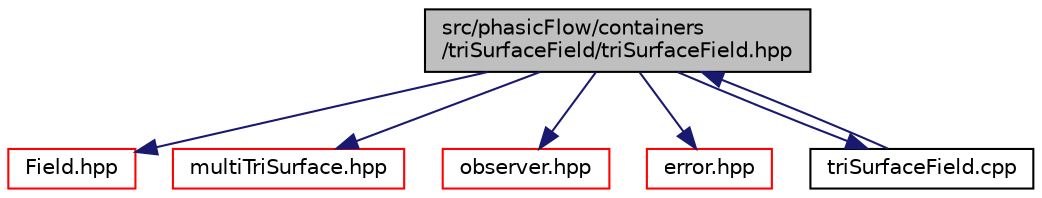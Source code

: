 digraph "src/phasicFlow/containers/triSurfaceField/triSurfaceField.hpp"
{
 // LATEX_PDF_SIZE
  edge [fontname="Helvetica",fontsize="10",labelfontname="Helvetica",labelfontsize="10"];
  node [fontname="Helvetica",fontsize="10",shape=record];
  Node1 [label="src/phasicFlow/containers\l/triSurfaceField/triSurfaceField.hpp",height=0.2,width=0.4,color="black", fillcolor="grey75", style="filled", fontcolor="black",tooltip=" "];
  Node1 -> Node2 [color="midnightblue",fontsize="10",style="solid",fontname="Helvetica"];
  Node2 [label="Field.hpp",height=0.2,width=0.4,color="red", fillcolor="white", style="filled",URL="$Field_8hpp.html",tooltip=" "];
  Node1 -> Node94 [color="midnightblue",fontsize="10",style="solid",fontname="Helvetica"];
  Node94 [label="multiTriSurface.hpp",height=0.2,width=0.4,color="red", fillcolor="white", style="filled",URL="$multiTriSurface_8hpp.html",tooltip=" "];
  Node1 -> Node108 [color="midnightblue",fontsize="10",style="solid",fontname="Helvetica"];
  Node108 [label="observer.hpp",height=0.2,width=0.4,color="red", fillcolor="white", style="filled",URL="$observer_8hpp.html",tooltip=" "];
  Node1 -> Node21 [color="midnightblue",fontsize="10",style="solid",fontname="Helvetica"];
  Node21 [label="error.hpp",height=0.2,width=0.4,color="red", fillcolor="white", style="filled",URL="$error_8hpp.html",tooltip=" "];
  Node1 -> Node109 [color="midnightblue",fontsize="10",style="solid",fontname="Helvetica"];
  Node109 [label="triSurfaceField.cpp",height=0.2,width=0.4,color="black", fillcolor="white", style="filled",URL="$triSurfaceField_8cpp.html",tooltip=" "];
  Node109 -> Node1 [color="midnightblue",fontsize="10",style="solid",fontname="Helvetica"];
}
